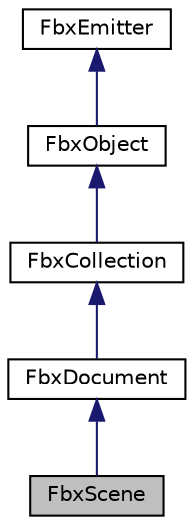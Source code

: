 digraph "FbxScene"
{
  edge [fontname="Helvetica",fontsize="10",labelfontname="Helvetica",labelfontsize="10"];
  node [fontname="Helvetica",fontsize="10",shape=record];
  Node0 [label="FbxScene",height=0.2,width=0.4,color="black", fillcolor="grey75", style="filled", fontcolor="black"];
  Node1 -> Node0 [dir="back",color="midnightblue",fontsize="10",style="solid"];
  Node1 [label="FbxDocument",height=0.2,width=0.4,color="black", fillcolor="white", style="filled",URL="$class_fbx_document.html"];
  Node2 -> Node1 [dir="back",color="midnightblue",fontsize="10",style="solid"];
  Node2 [label="FbxCollection",height=0.2,width=0.4,color="black", fillcolor="white", style="filled",URL="$class_fbx_collection.html"];
  Node3 -> Node2 [dir="back",color="midnightblue",fontsize="10",style="solid"];
  Node3 [label="FbxObject",height=0.2,width=0.4,color="black", fillcolor="white", style="filled",URL="$class_fbx_object.html"];
  Node4 -> Node3 [dir="back",color="midnightblue",fontsize="10",style="solid"];
  Node4 [label="FbxEmitter",height=0.2,width=0.4,color="black", fillcolor="white", style="filled",URL="$class_fbx_emitter.html"];
}
